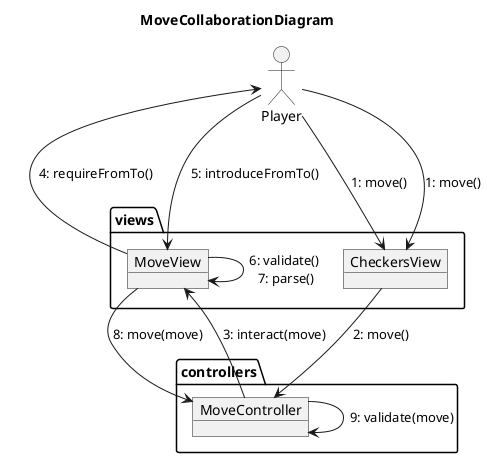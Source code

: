 @startuml MoveCollaborationDiagram
title MoveCollaborationDiagram
allow_mixing

actor Player
package views  {

    object  CheckersView{

    }
    object  MoveView{

    }
}
package controllers  {

    object  MoveController{

    }
}

Player --> CheckersView : \n1: move()

' object CheckersView
' object MoveView as MoveView
' object MoveController as MoveController
Player --> CheckersView : \n1: move()
CheckersView --> MoveController : 2: move()
MoveController --> MoveView : 3: interact(move)
MoveView --> Player : 4: requireFromTo()
Player --> MoveView : 5: introduceFromTo()
MoveView -> MoveView : 6: validate()\n 7: parse()
MoveView --> MoveController : 8: move(move)
MoveController -> MoveController : 9: validate(move)
@enduml
